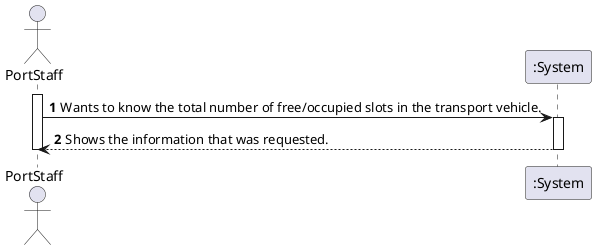 @startuml

autonumber

actor "PortStaff" as PS
participant ":System" as S
activate PS

PS -> S: Wants to know the total number of free/occupied slots in the transport vehicle.

activate S

S --> PS: Shows the information that was requested.
deactivate S
deactivate PS

@enduml